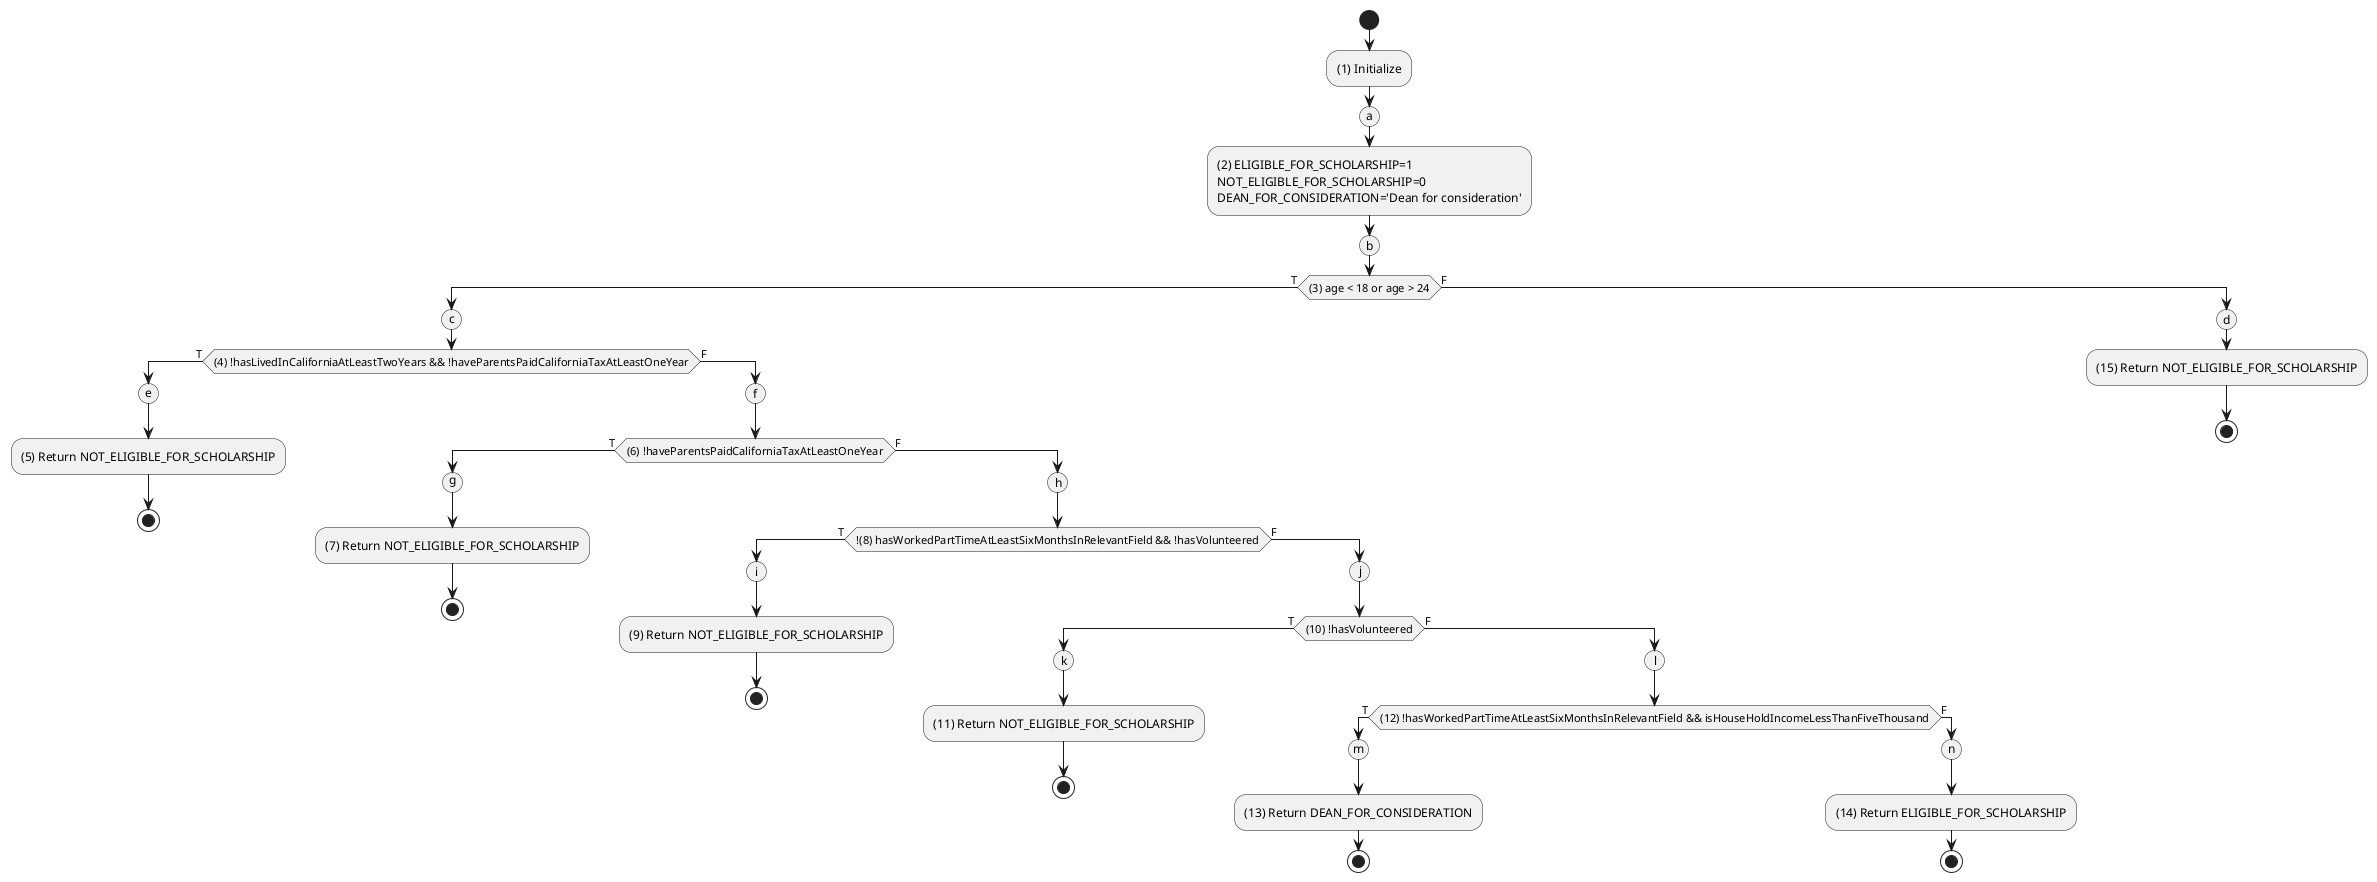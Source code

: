 @startuml Control Flow Diagram for Decision For Scholarship

start

:(1) Initialize;
(a)
:(2) ELIGIBLE_FOR_SCHOLARSHIP=1
NOT_ELIGIBLE_FOR_SCHOLARSHIP=0
DEAN_FOR_CONSIDERATION='Dean for consideration';
(b)
if ((3) age < 18 or age > 24) then (T)
    (c)
    if ((4) !hasLivedInCaliforniaAtLeastTwoYears && !haveParentsPaidCaliforniaTaxAtLeastOneYear) then (T)
        (e)
        :(5) Return NOT_ELIGIBLE_FOR_SCHOLARSHIP;
        stop
    else (F)
        (f)
        if ((6) !haveParentsPaidCaliforniaTaxAtLeastOneYear) then (T)
            (g)
            :(7) Return NOT_ELIGIBLE_FOR_SCHOLARSHIP;
            stop
        else (F)
            (h)
            if (!(8) hasWorkedPartTimeAtLeastSixMonthsInRelevantField && !hasVolunteered) then (T)
                (i)
                :(9) Return NOT_ELIGIBLE_FOR_SCHOLARSHIP;
                stop
            else (F)
                (j)
                if ((10) !hasVolunteered) then (T)
                    (k)
                    :(11) Return NOT_ELIGIBLE_FOR_SCHOLARSHIP;
                    stop
                else (F)
                    (l)
                    if ((12) !hasWorkedPartTimeAtLeastSixMonthsInRelevantField && isHouseHoldIncomeLessThanFiveThousand) then (T)
                        (m)
                        :(13) Return DEAN_FOR_CONSIDERATION;
                        stop
                    else (F)
                        (n)
                        :(14) Return ELIGIBLE_FOR_SCHOLARSHIP;
                        stop
                    endif
                endif
            endif
        endif
    endif
else (F)
(d)
:(15) Return NOT_ELIGIBLE_FOR_SCHOLARSHIP;

stop

@enduml